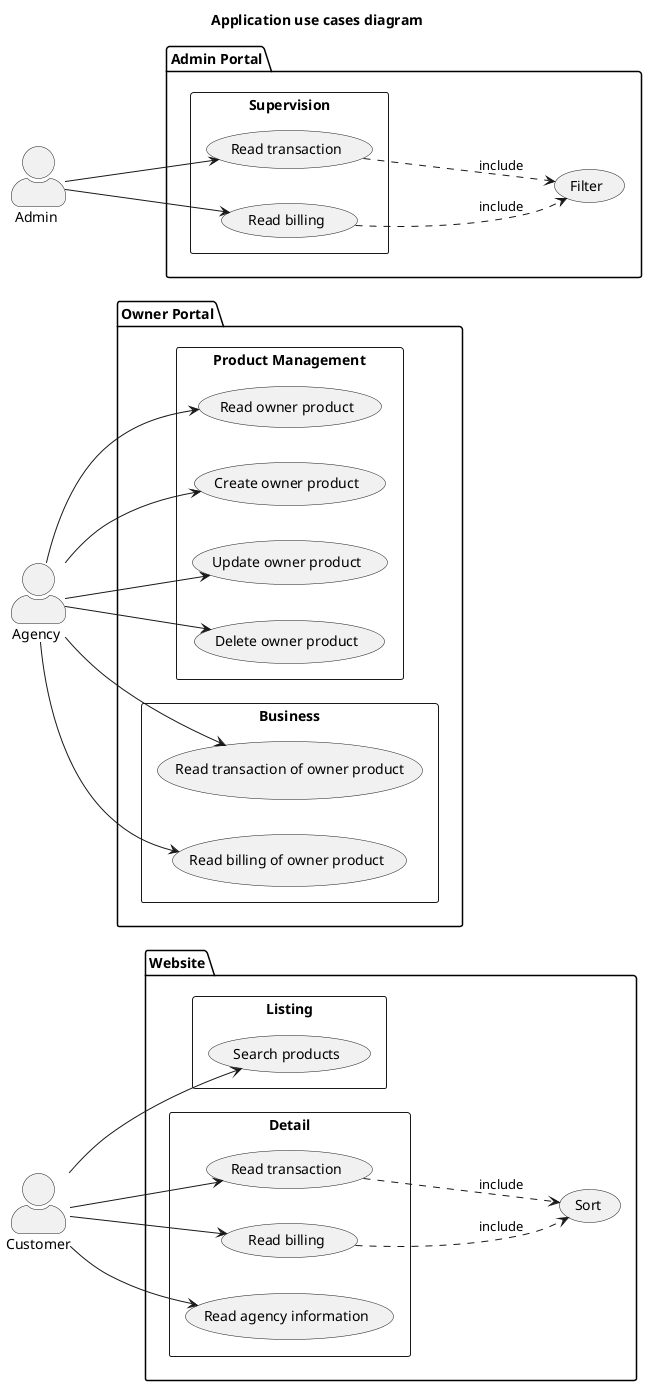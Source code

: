 @startuml Application use cases diagram
skinparam actorStyle awesome
title Application use cases diagram
left to right direction
:Customer: as customer
:Agency : as agency
:Admin : as admin

package "Website"{
  rectangle "Listing"{
    usecase "Search products" as search
  }
  rectangle "Detail" {
    usecase "Read transaction" as read_transaction
    usecase "Read billing" as read_billing
    usecase "Read agency information" as read_agency_information
  }
  usecase "Sort" as sort
  read_transaction ..> sort: include
  read_billing ..> sort: include
}

customer --> search
customer --> read_transaction
customer --> read_billing
customer --> read_agency_information

package "Owner Portal"{
  rectangle "Product Management" {
    usecase "Read owner product" as read_owner_product
    usecase "Create owner product" as create_owner_product
    usecase "Update owner product" as update_owner_product
    usecase "Delete owner product" as delete_owner_product
  }
  rectangle "Business"{
    usecase "Read transaction of owner product" as read_transaction_owner
    usecase "Read billing of owner product" as read_billing_owner
  }
}

agency --> read_transaction_owner
agency --> read_billing_owner
agency --> read_owner_product
agency --> create_owner_product
agency --> update_owner_product
agency --> delete_owner_product

package "Admin Portal"{
  rectangle "Supervision" {
    usecase "Read transaction" as admin_read_transaction
    usecase "Read billing" as admin_read_billing
  }
  usecase "Filter" as filter
  admin_read_transaction ..> filter: include
  admin_read_billing ..> filter: include
}

admin --> admin_read_billing
admin --> admin_read_transaction

@enduml